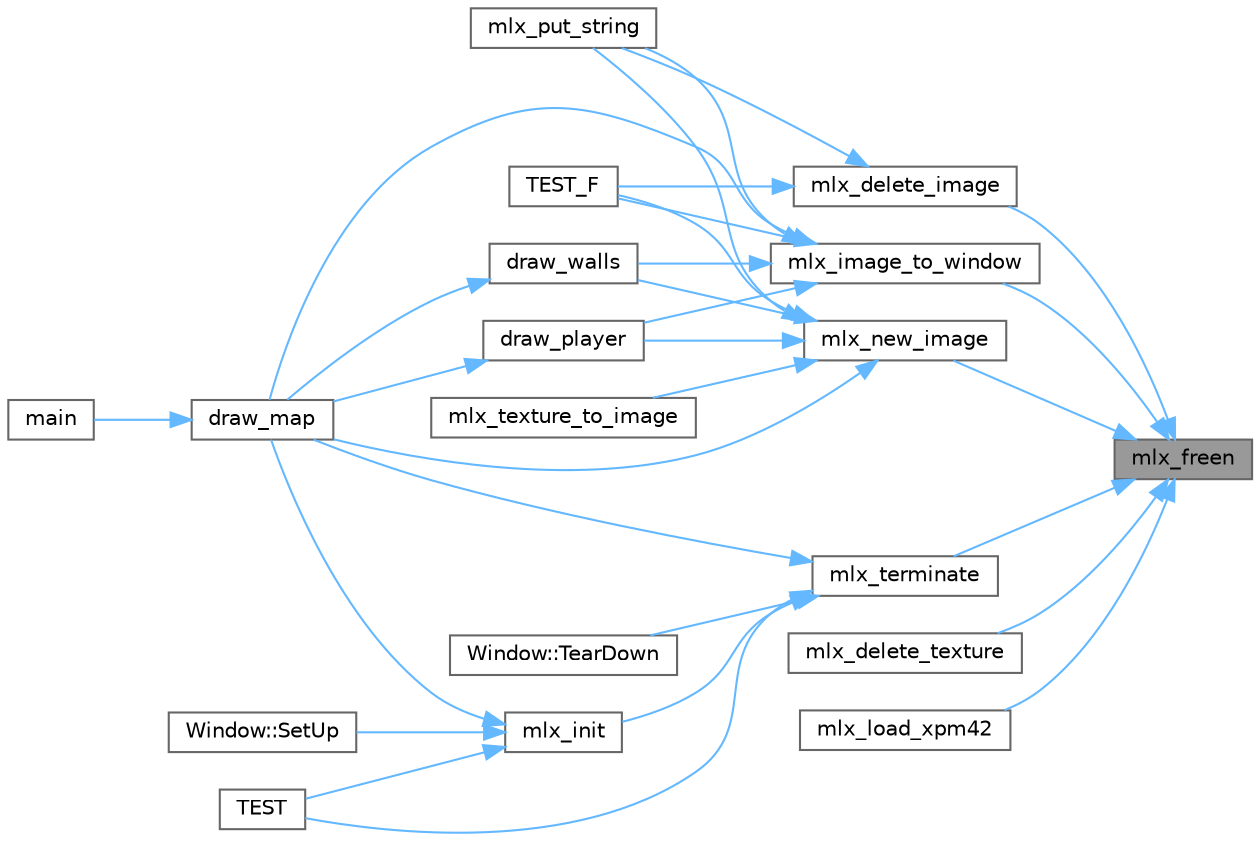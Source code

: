 digraph "mlx_freen"
{
 // INTERACTIVE_SVG=YES
 // LATEX_PDF_SIZE
  bgcolor="transparent";
  edge [fontname=Helvetica,fontsize=10,labelfontname=Helvetica,labelfontsize=10];
  node [fontname=Helvetica,fontsize=10,shape=box,height=0.2,width=0.4];
  rankdir="RL";
  Node1 [label="mlx_freen",height=0.2,width=0.4,color="gray40", fillcolor="grey60", style="filled", fontcolor="black",tooltip=" "];
  Node1 -> Node2 [dir="back",color="steelblue1",style="solid"];
  Node2 [label="mlx_delete_image",height=0.2,width=0.4,color="grey40", fillcolor="white", style="filled",URL="$mlx__images_8c.html#a997cfd3dd07ea85a91df958ae0d1e7b5",tooltip=" "];
  Node2 -> Node3 [dir="back",color="steelblue1",style="solid"];
  Node3 [label="mlx_put_string",height=0.2,width=0.4,color="grey40", fillcolor="white", style="filled",URL="$mlx__font_8c.html#a3c7e4790683c2dbc5159cb3a18c22e0b",tooltip=" "];
  Node2 -> Node4 [dir="back",color="steelblue1",style="solid"];
  Node4 [label="TEST_F",height=0.2,width=0.4,color="grey40", fillcolor="white", style="filled",URL="$tests_8cpp.html#a91cc672d0a00ed4c9c957a7403d10c52",tooltip=" "];
  Node1 -> Node5 [dir="back",color="steelblue1",style="solid"];
  Node5 [label="mlx_delete_texture",height=0.2,width=0.4,color="grey40", fillcolor="white", style="filled",URL="$mlx__texture_8c.html#ae065852b98e9a3facb2eb5f69ac280a1",tooltip=" "];
  Node1 -> Node6 [dir="back",color="steelblue1",style="solid"];
  Node6 [label="mlx_image_to_window",height=0.2,width=0.4,color="grey40", fillcolor="white", style="filled",URL="$mlx__images_8c.html#a06dbfde4fce913678e09b0af263b0c06",tooltip=" "];
  Node6 -> Node7 [dir="back",color="steelblue1",style="solid"];
  Node7 [label="draw_map",height=0.2,width=0.4,color="grey40", fillcolor="white", style="filled",URL="$draw__map_8c.html#a1dd6a7f325ca5e8aafa0fe462209b4bb",tooltip=" "];
  Node7 -> Node8 [dir="back",color="steelblue1",style="solid"];
  Node8 [label="main",height=0.2,width=0.4,color="grey40", fillcolor="white", style="filled",URL="$main_8c.html#a3c04138a5bfe5d72780bb7e82a18e627",tooltip=" "];
  Node6 -> Node9 [dir="back",color="steelblue1",style="solid"];
  Node9 [label="draw_player",height=0.2,width=0.4,color="grey40", fillcolor="white", style="filled",URL="$draw__map_8c.html#a4870a2eab5a5ceb34b6085f67f1e2998",tooltip=" "];
  Node9 -> Node7 [dir="back",color="steelblue1",style="solid"];
  Node6 -> Node10 [dir="back",color="steelblue1",style="solid"];
  Node10 [label="draw_walls",height=0.2,width=0.4,color="grey40", fillcolor="white", style="filled",URL="$draw__map_8c.html#a130aac34cf392c1b07ed012b30469991",tooltip=" "];
  Node10 -> Node7 [dir="back",color="steelblue1",style="solid"];
  Node6 -> Node3 [dir="back",color="steelblue1",style="solid"];
  Node6 -> Node4 [dir="back",color="steelblue1",style="solid"];
  Node1 -> Node11 [dir="back",color="steelblue1",style="solid"];
  Node11 [label="mlx_load_xpm42",height=0.2,width=0.4,color="grey40", fillcolor="white", style="filled",URL="$mlx__xpm42_8c.html#a4e43a95dd957b6771633389dc650003d",tooltip=" "];
  Node1 -> Node12 [dir="back",color="steelblue1",style="solid"];
  Node12 [label="mlx_new_image",height=0.2,width=0.4,color="grey40", fillcolor="white", style="filled",URL="$mlx__images_8c.html#abe515cadb9b88a9d064383da276c2467",tooltip=" "];
  Node12 -> Node7 [dir="back",color="steelblue1",style="solid"];
  Node12 -> Node9 [dir="back",color="steelblue1",style="solid"];
  Node12 -> Node10 [dir="back",color="steelblue1",style="solid"];
  Node12 -> Node3 [dir="back",color="steelblue1",style="solid"];
  Node12 -> Node13 [dir="back",color="steelblue1",style="solid"];
  Node13 [label="mlx_texture_to_image",height=0.2,width=0.4,color="grey40", fillcolor="white", style="filled",URL="$mlx__texture_8c.html#a140fd59feca1fefb31944cf074fc4c87",tooltip=" "];
  Node12 -> Node4 [dir="back",color="steelblue1",style="solid"];
  Node1 -> Node14 [dir="back",color="steelblue1",style="solid"];
  Node14 [label="mlx_terminate",height=0.2,width=0.4,color="grey40", fillcolor="white", style="filled",URL="$mlx__exit_8c.html#afa6aa2f79f9fc81735bdf3b92421f9ca",tooltip=" "];
  Node14 -> Node7 [dir="back",color="steelblue1",style="solid"];
  Node14 -> Node15 [dir="back",color="steelblue1",style="solid"];
  Node15 [label="mlx_init",height=0.2,width=0.4,color="grey40", fillcolor="white", style="filled",URL="$mlx__init_8c.html#a32988a5ce7aaa25a448b61b0ac410cec",tooltip=" "];
  Node15 -> Node7 [dir="back",color="steelblue1",style="solid"];
  Node15 -> Node16 [dir="back",color="steelblue1",style="solid"];
  Node16 [label="Window::SetUp",height=0.2,width=0.4,color="grey40", fillcolor="white", style="filled",URL="$classWindow.html#a853c1fb2e3d27366fb37892161d17014",tooltip=" "];
  Node15 -> Node17 [dir="back",color="steelblue1",style="solid"];
  Node17 [label="TEST",height=0.2,width=0.4,color="grey40", fillcolor="white", style="filled",URL="$tests_8cpp.html#a3e69cb2acfdf4102ece9c9a2927d8e84",tooltip=" "];
  Node14 -> Node18 [dir="back",color="steelblue1",style="solid"];
  Node18 [label="Window::TearDown",height=0.2,width=0.4,color="grey40", fillcolor="white", style="filled",URL="$classWindow.html#a8f4f7c0ab925c5ab5667e607dd3b6c9e",tooltip=" "];
  Node14 -> Node17 [dir="back",color="steelblue1",style="solid"];
}
